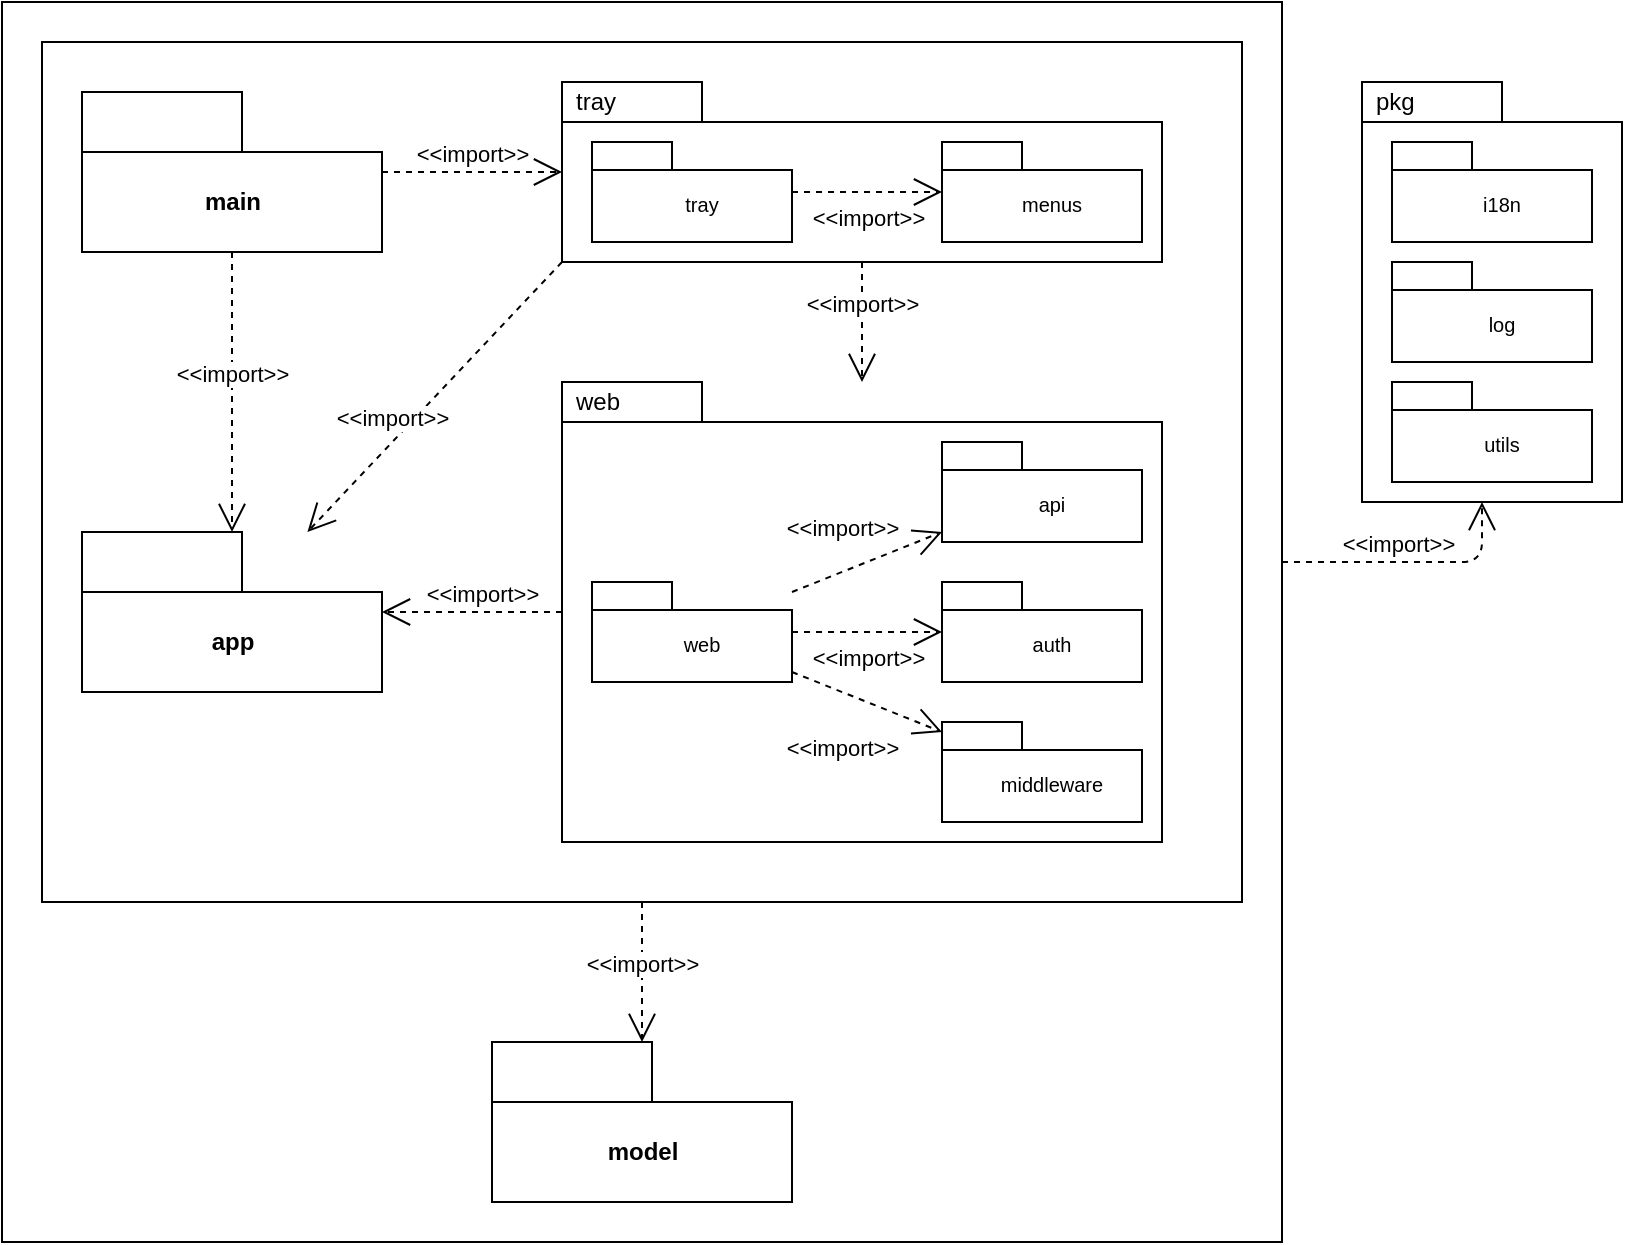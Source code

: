 <mxfile>
    <diagram id="Fwt0_S80Y8OOaiC3SIRB" name="第 1 页">
        <mxGraphModel dx="881" dy="763" grid="1" gridSize="10" guides="1" tooltips="1" connect="1" arrows="1" fold="1" page="1" pageScale="1" pageWidth="827" pageHeight="1169" math="0" shadow="0">
            <root>
                <mxCell id="0"/>
                <mxCell id="1" parent="0"/>
                <mxCell id="60" value="" style="rounded=0;whiteSpace=wrap;html=1;" vertex="1" parent="1">
                    <mxGeometry y="120" width="640" height="620" as="geometry"/>
                </mxCell>
                <mxCell id="63" value="" style="rounded=0;whiteSpace=wrap;html=1;" vertex="1" parent="1">
                    <mxGeometry x="20" y="140" width="600" height="430" as="geometry"/>
                </mxCell>
                <mxCell id="2" value="main" style="shape=folder;fontStyle=1;tabWidth=80;tabHeight=30;tabPosition=left;html=1;boundedLbl=1;" parent="1" vertex="1">
                    <mxGeometry x="40" y="165" width="150" height="80" as="geometry"/>
                </mxCell>
                <mxCell id="14" value="tray" style="shape=folder;xSize=90;align=left;spacingLeft=10;align=left;verticalAlign=top;spacingLeft=5;spacingTop=-4;tabWidth=70;tabHeight=20;tabPosition=left;html=1;strokeWidth=1;recursiveResize=0;" parent="1" vertex="1">
                    <mxGeometry x="280" y="160" width="300" height="90" as="geometry"/>
                </mxCell>
                <mxCell id="15" value="&lt;br&gt;tray" style="strokeColor=inherit;fillColor=inherit;gradientColor=inherit;shape=folder;spacingLeft=10;tabWidth=40;tabHeight=14;tabPosition=left;fontSize=10;html=1;whiteSpace=wrap;" parent="14" vertex="1">
                    <mxGeometry x="15" y="30" width="100" height="50" as="geometry"/>
                </mxCell>
                <mxCell id="16" value="&lt;br&gt;menus" style="strokeColor=inherit;fillColor=inherit;gradientColor=inherit;shape=folder;spacingLeft=10;tabWidth=40;tabHeight=14;tabPosition=left;fontSize=10;html=1;whiteSpace=wrap;" parent="14" vertex="1">
                    <mxGeometry x="190" y="30" width="100" height="50" as="geometry"/>
                </mxCell>
                <mxCell id="17" value="&amp;lt;&amp;lt;import&amp;gt;&amp;gt;" style="strokeColor=inherit;fillColor=inherit;gradientColor=inherit;edgeStyle=none;endArrow=open;dashed=1;verticalAlign=top;labelBackgroundColor=none;endSize=12;html=1;" parent="14" source="15" target="16" edge="1">
                    <mxGeometry relative="1" as="geometry"/>
                </mxCell>
                <mxCell id="18" value="web" style="shape=folder;xSize=90;align=left;spacingLeft=10;align=left;verticalAlign=top;spacingLeft=5;spacingTop=-4;tabWidth=70;tabHeight=20;tabPosition=left;html=1;strokeWidth=1;recursiveResize=0;" parent="1" vertex="1">
                    <mxGeometry x="280" y="310" width="300" height="230" as="geometry"/>
                </mxCell>
                <mxCell id="19" value="&lt;br&gt;web" style="strokeColor=inherit;fillColor=inherit;gradientColor=inherit;shape=folder;spacingLeft=10;tabWidth=40;tabHeight=14;tabPosition=left;fontSize=10;html=1;whiteSpace=wrap;" parent="18" vertex="1">
                    <mxGeometry x="15" y="100" width="100" height="50" as="geometry"/>
                </mxCell>
                <mxCell id="20" value="&lt;br&gt;api" style="strokeColor=inherit;fillColor=inherit;gradientColor=inherit;shape=folder;spacingLeft=10;tabWidth=40;tabHeight=14;tabPosition=left;fontSize=10;html=1;whiteSpace=wrap;" parent="18" vertex="1">
                    <mxGeometry x="190" y="30" width="100" height="50" as="geometry"/>
                </mxCell>
                <mxCell id="21" value="&amp;lt;&amp;lt;import&amp;gt;&amp;gt;" style="strokeColor=inherit;fillColor=inherit;gradientColor=inherit;edgeStyle=none;endArrow=open;dashed=1;verticalAlign=top;labelBackgroundColor=none;endSize=12;html=1;" parent="18" source="19" target="20" edge="1">
                    <mxGeometry x="-0.011" y="32" relative="1" as="geometry">
                        <mxPoint as="offset"/>
                    </mxGeometry>
                </mxCell>
                <mxCell id="25" value="&lt;br&gt;middleware" style="strokeColor=inherit;fillColor=inherit;gradientColor=inherit;shape=folder;spacingLeft=10;tabWidth=40;tabHeight=14;tabPosition=left;fontSize=10;html=1;whiteSpace=wrap;" parent="18" vertex="1">
                    <mxGeometry x="190" y="170" width="100" height="50" as="geometry"/>
                </mxCell>
                <mxCell id="27" value="&amp;lt;&amp;lt;import&amp;gt;&amp;gt;" style="strokeColor=inherit;fillColor=inherit;gradientColor=inherit;edgeStyle=none;endArrow=open;dashed=1;verticalAlign=top;labelBackgroundColor=none;endSize=12;html=1;jumpStyle=none;" parent="18" source="19" target="25" edge="1">
                    <mxGeometry x="-0.195" y="-14" relative="1" as="geometry">
                        <mxPoint x="125" y="135" as="sourcePoint"/>
                        <mxPoint x="200" y="135" as="targetPoint"/>
                        <mxPoint as="offset"/>
                    </mxGeometry>
                </mxCell>
                <mxCell id="22" value="&lt;br&gt;auth" style="strokeColor=inherit;fillColor=inherit;gradientColor=inherit;shape=folder;spacingLeft=10;tabWidth=40;tabHeight=14;tabPosition=left;fontSize=10;html=1;whiteSpace=wrap;" parent="18" vertex="1">
                    <mxGeometry x="190" y="100" width="100" height="50" as="geometry"/>
                </mxCell>
                <mxCell id="24" value="&amp;lt;&amp;lt;import&amp;gt;&amp;gt;" style="strokeColor=inherit;fillColor=inherit;gradientColor=inherit;edgeStyle=none;endArrow=open;dashed=1;verticalAlign=top;labelBackgroundColor=none;endSize=12;html=1;jumpStyle=none;" parent="18" source="19" target="22" edge="1">
                    <mxGeometry relative="1" as="geometry">
                        <mxPoint x="265" y="245" as="sourcePoint"/>
                        <mxPoint x="340" y="245" as="targetPoint"/>
                    </mxGeometry>
                </mxCell>
                <mxCell id="28" value="&amp;lt;&amp;lt;import&amp;gt;&amp;gt;" style="html=1;endArrow=open;endSize=12;dashed=1;verticalAlign=bottom;jumpStyle=none;" parent="1" source="2" target="14" edge="1">
                    <mxGeometry width="160" relative="1" as="geometry">
                        <mxPoint x="470" y="210" as="sourcePoint"/>
                        <mxPoint x="630" y="210" as="targetPoint"/>
                    </mxGeometry>
                </mxCell>
                <mxCell id="30" value="&amp;lt;&amp;lt;import&amp;gt;&amp;gt;" style="edgeStyle=orthogonalEdgeStyle;html=1;endArrow=open;endSize=12;dashed=1;verticalAlign=bottom;jumpStyle=none;" parent="1" source="14" target="18" edge="1">
                    <mxGeometry width="160" relative="1" as="geometry">
                        <mxPoint x="350" y="240" as="sourcePoint"/>
                        <mxPoint x="590" y="380" as="targetPoint"/>
                        <mxPoint as="offset"/>
                    </mxGeometry>
                </mxCell>
                <mxCell id="32" value="model" style="shape=folder;fontStyle=1;tabWidth=80;tabHeight=30;tabPosition=left;html=1;boundedLbl=1;" parent="1" vertex="1">
                    <mxGeometry x="245" y="640" width="150" height="80" as="geometry"/>
                </mxCell>
                <mxCell id="34" value="app" style="shape=folder;fontStyle=1;tabWidth=80;tabHeight=30;tabPosition=left;html=1;boundedLbl=1;" parent="1" vertex="1">
                    <mxGeometry x="40" y="385" width="150" height="80" as="geometry"/>
                </mxCell>
                <mxCell id="35" value="&amp;lt;&amp;lt;import&amp;gt;&amp;gt;" style="html=1;endArrow=open;endSize=12;dashed=1;verticalAlign=bottom;jumpStyle=none;" parent="1" source="18" target="34" edge="1">
                    <mxGeometry x="-0.111" width="160" relative="1" as="geometry">
                        <mxPoint x="620" y="370" as="sourcePoint"/>
                        <mxPoint x="620" y="470" as="targetPoint"/>
                        <mxPoint as="offset"/>
                    </mxGeometry>
                </mxCell>
                <mxCell id="39" value="&amp;lt;&amp;lt;import&amp;gt;&amp;gt;" style="html=1;endArrow=open;endSize=12;dashed=1;verticalAlign=bottom;jumpStyle=none;" parent="1" source="2" target="34" edge="1">
                    <mxGeometry width="160" relative="1" as="geometry">
                        <mxPoint x="355" y="430" as="sourcePoint"/>
                        <mxPoint x="355" y="640" as="targetPoint"/>
                    </mxGeometry>
                </mxCell>
                <mxCell id="47" value="&amp;lt;&amp;lt;import&amp;gt;&amp;gt;" style="html=1;endArrow=open;endSize=12;dashed=1;verticalAlign=bottom;jumpStyle=none;edgeStyle=orthogonalEdgeStyle;" parent="1" source="63" target="32" edge="1">
                    <mxGeometry x="0.143" width="160" relative="1" as="geometry">
                        <mxPoint x="200" y="1010" as="sourcePoint"/>
                        <mxPoint x="200" y="780" as="targetPoint"/>
                        <Array as="points">
                            <mxPoint x="320" y="610"/>
                            <mxPoint x="320" y="610"/>
                        </Array>
                        <mxPoint as="offset"/>
                    </mxGeometry>
                </mxCell>
                <mxCell id="54" value="pkg" style="shape=folder;xSize=90;align=left;spacingLeft=10;align=left;verticalAlign=top;spacingLeft=5;spacingTop=-4;tabWidth=70;tabHeight=20;tabPosition=left;html=1;strokeWidth=1;recursiveResize=0;" parent="1" vertex="1">
                    <mxGeometry x="680" y="160" width="130" height="210" as="geometry"/>
                </mxCell>
                <mxCell id="55" value="&lt;br&gt;i18n" style="strokeColor=inherit;fillColor=inherit;gradientColor=inherit;shape=folder;spacingLeft=10;tabWidth=40;tabHeight=14;tabPosition=left;fontSize=10;html=1;whiteSpace=wrap;" parent="54" vertex="1">
                    <mxGeometry x="15" y="30" width="100" height="50" as="geometry"/>
                </mxCell>
                <mxCell id="56" value="&lt;br&gt;log" style="strokeColor=inherit;fillColor=inherit;gradientColor=inherit;shape=folder;spacingLeft=10;tabWidth=40;tabHeight=14;tabPosition=left;fontSize=10;html=1;whiteSpace=wrap;" parent="54" vertex="1">
                    <mxGeometry x="15" y="90" width="100" height="50" as="geometry"/>
                </mxCell>
                <mxCell id="58" value="&lt;br&gt;utils" style="strokeColor=inherit;fillColor=inherit;gradientColor=inherit;shape=folder;spacingLeft=10;tabWidth=40;tabHeight=14;tabPosition=left;fontSize=10;html=1;whiteSpace=wrap;" parent="54" vertex="1">
                    <mxGeometry x="15" y="150" width="100" height="50" as="geometry"/>
                </mxCell>
                <mxCell id="62" value="&amp;lt;&amp;lt;import&amp;gt;&amp;gt;" style="html=1;endArrow=open;endSize=12;dashed=1;verticalAlign=bottom;jumpStyle=none;edgeStyle=orthogonalEdgeStyle;" edge="1" parent="1" source="60" target="54">
                    <mxGeometry x="-0.111" width="160" relative="1" as="geometry">
                        <mxPoint x="330" y="470.211" as="sourcePoint"/>
                        <mxPoint x="200" y="457.394" as="targetPoint"/>
                        <mxPoint as="offset"/>
                        <Array as="points">
                            <mxPoint x="740" y="400"/>
                        </Array>
                    </mxGeometry>
                </mxCell>
                <mxCell id="65" value="&amp;lt;&amp;lt;import&amp;gt;&amp;gt;" style="html=1;endArrow=open;endSize=12;dashed=1;verticalAlign=bottom;jumpStyle=none;exitX=0;exitY=0;exitDx=0;exitDy=90;exitPerimeter=0;" edge="1" parent="1" source="14" target="34">
                    <mxGeometry x="0.307" y="-2" width="160" relative="1" as="geometry">
                        <mxPoint x="125" y="265.0" as="sourcePoint"/>
                        <mxPoint x="125" y="370" as="targetPoint"/>
                        <mxPoint as="offset"/>
                    </mxGeometry>
                </mxCell>
            </root>
        </mxGraphModel>
    </diagram>
</mxfile>
